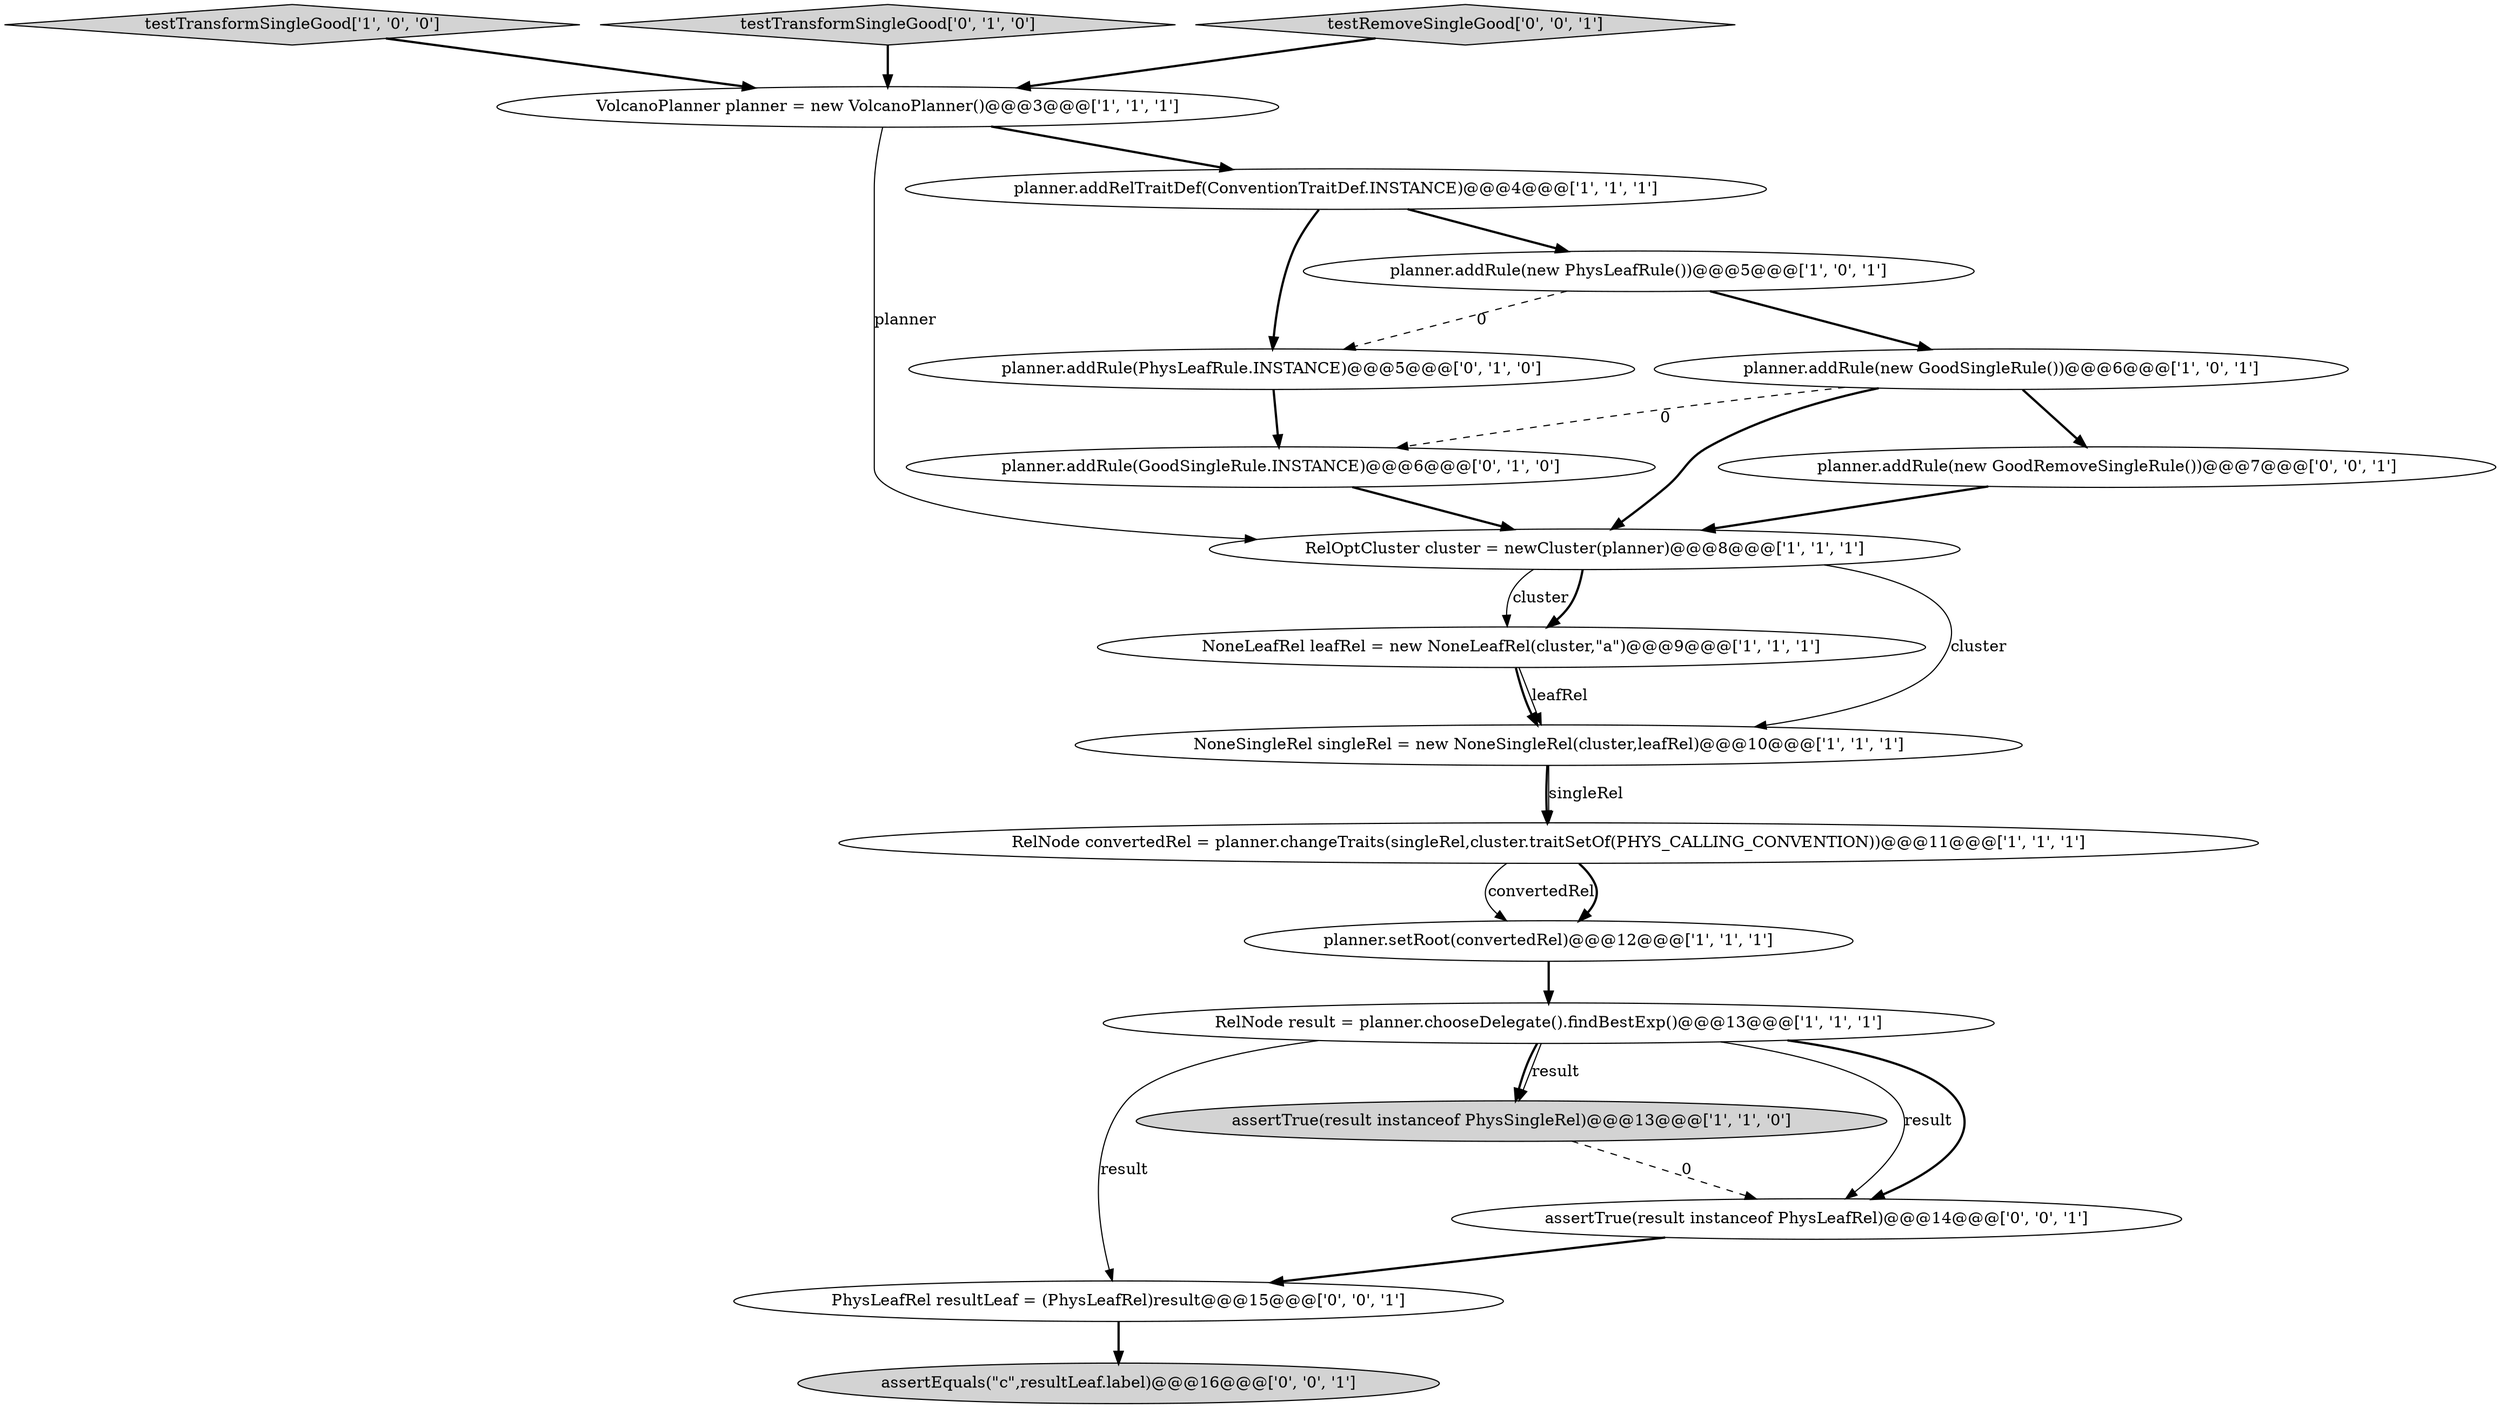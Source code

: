 digraph {
17 [style = filled, label = "PhysLeafRel resultLeaf = (PhysLeafRel)result@@@15@@@['0', '0', '1']", fillcolor = white, shape = ellipse image = "AAA0AAABBB3BBB"];
6 [style = filled, label = "testTransformSingleGood['1', '0', '0']", fillcolor = lightgray, shape = diamond image = "AAA0AAABBB1BBB"];
7 [style = filled, label = "NoneLeafRel leafRel = new NoneLeafRel(cluster,\"a\")@@@9@@@['1', '1', '1']", fillcolor = white, shape = ellipse image = "AAA0AAABBB1BBB"];
8 [style = filled, label = "RelOptCluster cluster = newCluster(planner)@@@8@@@['1', '1', '1']", fillcolor = white, shape = ellipse image = "AAA0AAABBB1BBB"];
3 [style = filled, label = "planner.addRule(new GoodSingleRule())@@@6@@@['1', '0', '1']", fillcolor = white, shape = ellipse image = "AAA0AAABBB1BBB"];
11 [style = filled, label = "assertTrue(result instanceof PhysSingleRel)@@@13@@@['1', '1', '0']", fillcolor = lightgray, shape = ellipse image = "AAA0AAABBB1BBB"];
12 [style = filled, label = "testTransformSingleGood['0', '1', '0']", fillcolor = lightgray, shape = diamond image = "AAA0AAABBB2BBB"];
4 [style = filled, label = "RelNode result = planner.chooseDelegate().findBestExp()@@@13@@@['1', '1', '1']", fillcolor = white, shape = ellipse image = "AAA0AAABBB1BBB"];
13 [style = filled, label = "planner.addRule(PhysLeafRule.INSTANCE)@@@5@@@['0', '1', '0']", fillcolor = white, shape = ellipse image = "AAA1AAABBB2BBB"];
18 [style = filled, label = "planner.addRule(new GoodRemoveSingleRule())@@@7@@@['0', '0', '1']", fillcolor = white, shape = ellipse image = "AAA0AAABBB3BBB"];
0 [style = filled, label = "NoneSingleRel singleRel = new NoneSingleRel(cluster,leafRel)@@@10@@@['1', '1', '1']", fillcolor = white, shape = ellipse image = "AAA0AAABBB1BBB"];
5 [style = filled, label = "planner.setRoot(convertedRel)@@@12@@@['1', '1', '1']", fillcolor = white, shape = ellipse image = "AAA0AAABBB1BBB"];
14 [style = filled, label = "planner.addRule(GoodSingleRule.INSTANCE)@@@6@@@['0', '1', '0']", fillcolor = white, shape = ellipse image = "AAA1AAABBB2BBB"];
16 [style = filled, label = "testRemoveSingleGood['0', '0', '1']", fillcolor = lightgray, shape = diamond image = "AAA0AAABBB3BBB"];
1 [style = filled, label = "VolcanoPlanner planner = new VolcanoPlanner()@@@3@@@['1', '1', '1']", fillcolor = white, shape = ellipse image = "AAA0AAABBB1BBB"];
19 [style = filled, label = "assertTrue(result instanceof PhysLeafRel)@@@14@@@['0', '0', '1']", fillcolor = white, shape = ellipse image = "AAA0AAABBB3BBB"];
15 [style = filled, label = "assertEquals(\"c\",resultLeaf.label)@@@16@@@['0', '0', '1']", fillcolor = lightgray, shape = ellipse image = "AAA0AAABBB3BBB"];
2 [style = filled, label = "planner.addRelTraitDef(ConventionTraitDef.INSTANCE)@@@4@@@['1', '1', '1']", fillcolor = white, shape = ellipse image = "AAA0AAABBB1BBB"];
10 [style = filled, label = "planner.addRule(new PhysLeafRule())@@@5@@@['1', '0', '1']", fillcolor = white, shape = ellipse image = "AAA0AAABBB1BBB"];
9 [style = filled, label = "RelNode convertedRel = planner.changeTraits(singleRel,cluster.traitSetOf(PHYS_CALLING_CONVENTION))@@@11@@@['1', '1', '1']", fillcolor = white, shape = ellipse image = "AAA0AAABBB1BBB"];
2->13 [style = bold, label=""];
4->17 [style = solid, label="result"];
4->11 [style = bold, label=""];
0->9 [style = bold, label=""];
0->9 [style = solid, label="singleRel"];
12->1 [style = bold, label=""];
3->14 [style = dashed, label="0"];
2->10 [style = bold, label=""];
4->19 [style = solid, label="result"];
3->18 [style = bold, label=""];
8->0 [style = solid, label="cluster"];
11->19 [style = dashed, label="0"];
5->4 [style = bold, label=""];
10->3 [style = bold, label=""];
8->7 [style = solid, label="cluster"];
4->19 [style = bold, label=""];
16->1 [style = bold, label=""];
17->15 [style = bold, label=""];
19->17 [style = bold, label=""];
4->11 [style = solid, label="result"];
7->0 [style = bold, label=""];
3->8 [style = bold, label=""];
14->8 [style = bold, label=""];
7->0 [style = solid, label="leafRel"];
8->7 [style = bold, label=""];
9->5 [style = solid, label="convertedRel"];
18->8 [style = bold, label=""];
13->14 [style = bold, label=""];
9->5 [style = bold, label=""];
6->1 [style = bold, label=""];
1->2 [style = bold, label=""];
1->8 [style = solid, label="planner"];
10->13 [style = dashed, label="0"];
}
